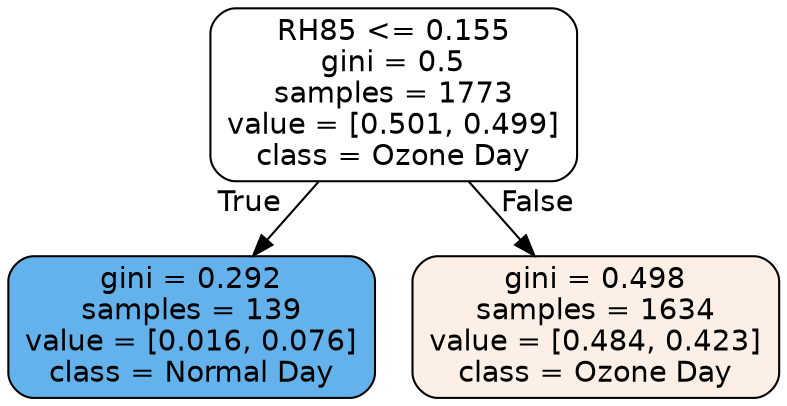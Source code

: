 digraph Tree {
node [shape=box, style="filled, rounded", color="black", fontname=helvetica] ;
edge [fontname=helvetica] ;
0 [label="RH85 <= 0.155\ngini = 0.5\nsamples = 1773\nvalue = [0.501, 0.499]\nclass = Ozone Day", fillcolor="#fffffe"] ;
1 [label="gini = 0.292\nsamples = 139\nvalue = [0.016, 0.076]\nclass = Normal Day", fillcolor="#64b2eb"] ;
0 -> 1 [labeldistance=2.5, labelangle=45, headlabel="True"] ;
2 [label="gini = 0.498\nsamples = 1634\nvalue = [0.484, 0.423]\nclass = Ozone Day", fillcolor="#fcefe6"] ;
0 -> 2 [labeldistance=2.5, labelangle=-45, headlabel="False"] ;
}